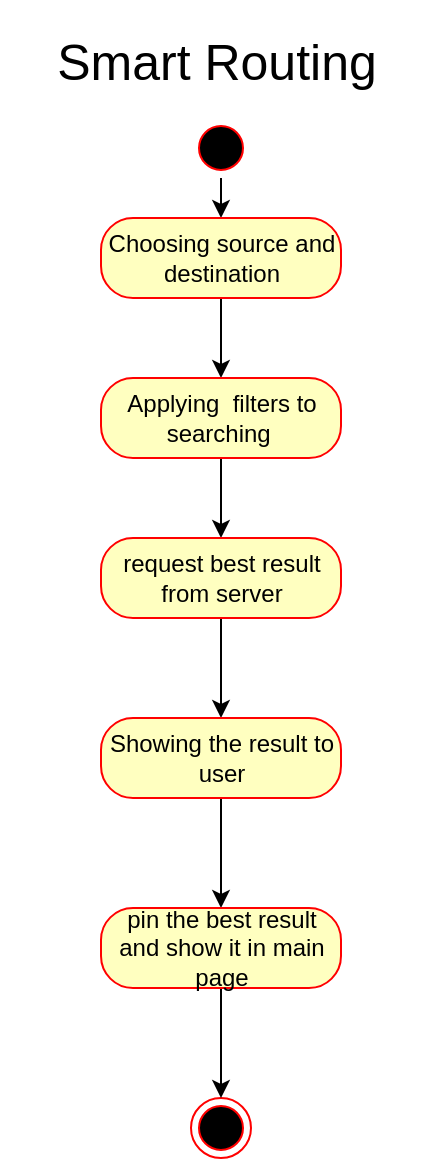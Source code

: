 <mxfile version="10.6.0" type="github"><diagram id="4iXrjPetyoDWoP5Om18G" name="Page-1"><mxGraphModel dx="95" dy="523" grid="1" gridSize="10" guides="1" tooltips="1" connect="1" arrows="1" fold="1" page="1" pageScale="1" pageWidth="291" pageHeight="413" math="0" shadow="0"><root><mxCell id="0"/><mxCell id="1" parent="0"/><mxCell id="pIK2Jl37eXvn-NcjGiax-9" style="edgeStyle=orthogonalEdgeStyle;rounded=0;orthogonalLoop=1;jettySize=auto;html=1;exitX=0.5;exitY=1;exitDx=0;exitDy=0;entryX=0.5;entryY=0;entryDx=0;entryDy=0;" parent="1" source="Ih5G979ffaWnRvoLbRZu-21" target="pIK2Jl37eXvn-NcjGiax-1" edge="1"><mxGeometry relative="1" as="geometry"/></mxCell><mxCell id="Ih5G979ffaWnRvoLbRZu-21" value="" style="ellipse;html=1;shape=startState;fillColor=#000000;strokeColor=#ff0000;labelBackgroundColor=none;" parent="1" vertex="1"><mxGeometry x="714.5" y="189" width="30" height="30" as="geometry"/></mxCell><mxCell id="i4g9r2sZf9bLSgmSq6lv-60" value="" style="ellipse;html=1;shape=endState;fillColor=#000000;strokeColor=#ff0000;" parent="1" vertex="1"><mxGeometry x="714.5" y="679" width="30" height="30" as="geometry"/></mxCell><mxCell id="Kw8UH1EqT2ofj1SFunJ7-2" value="&lt;font style=&quot;font-size: 25px&quot;&gt;Smart Routing&lt;/font&gt;" style="text;html=1;strokeColor=none;fillColor=none;align=center;verticalAlign=middle;whiteSpace=wrap;rounded=0;" parent="1" vertex="1"><mxGeometry x="619.5" y="130" width="215" height="59" as="geometry"/></mxCell><mxCell id="pIK2Jl37eXvn-NcjGiax-5" style="edgeStyle=orthogonalEdgeStyle;rounded=0;orthogonalLoop=1;jettySize=auto;html=1;exitX=0.5;exitY=1;exitDx=0;exitDy=0;entryX=0.5;entryY=0;entryDx=0;entryDy=0;" parent="1" source="pIK2Jl37eXvn-NcjGiax-1" target="pIK2Jl37eXvn-NcjGiax-3" edge="1"><mxGeometry relative="1" as="geometry"/></mxCell><mxCell id="pIK2Jl37eXvn-NcjGiax-1" value="Choosing source and destination" style="rounded=1;whiteSpace=wrap;html=1;arcSize=40;fontColor=#000000;fillColor=#ffffc0;strokeColor=#ff0000;" parent="1" vertex="1"><mxGeometry x="669.5" y="239" width="120" height="40" as="geometry"/></mxCell><mxCell id="pIK2Jl37eXvn-NcjGiax-7" style="edgeStyle=orthogonalEdgeStyle;rounded=0;orthogonalLoop=1;jettySize=auto;html=1;exitX=0.5;exitY=1;exitDx=0;exitDy=0;" parent="1" source="pIK2Jl37eXvn-NcjGiax-3" target="pIK2Jl37eXvn-NcjGiax-4" edge="1"><mxGeometry relative="1" as="geometry"/></mxCell><mxCell id="pIK2Jl37eXvn-NcjGiax-3" value="Applying &amp;nbsp;filters to searching&amp;nbsp;" style="rounded=1;whiteSpace=wrap;html=1;arcSize=40;fontColor=#000000;fillColor=#ffffc0;strokeColor=#ff0000;" parent="1" vertex="1"><mxGeometry x="669.5" y="319" width="120" height="40" as="geometry"/></mxCell><mxCell id="rT_B7wxoOyUZQmWZ4e_1-3" style="edgeStyle=orthogonalEdgeStyle;rounded=0;orthogonalLoop=1;jettySize=auto;html=1;exitX=0.5;exitY=1;exitDx=0;exitDy=0;entryX=0.5;entryY=0;entryDx=0;entryDy=0;" parent="1" source="pIK2Jl37eXvn-NcjGiax-4" target="rT_B7wxoOyUZQmWZ4e_1-1" edge="1"><mxGeometry relative="1" as="geometry"/></mxCell><mxCell id="pIK2Jl37eXvn-NcjGiax-4" value="request best result from server" style="rounded=1;whiteSpace=wrap;html=1;arcSize=40;fontColor=#000000;fillColor=#ffffc0;strokeColor=#ff0000;" parent="1" vertex="1"><mxGeometry x="669.5" y="399" width="120" height="40" as="geometry"/></mxCell><mxCell id="rT_B7wxoOyUZQmWZ4e_1-4" style="edgeStyle=orthogonalEdgeStyle;rounded=0;orthogonalLoop=1;jettySize=auto;html=1;exitX=0.5;exitY=1;exitDx=0;exitDy=0;entryX=0.5;entryY=0;entryDx=0;entryDy=0;" parent="1" source="rT_B7wxoOyUZQmWZ4e_1-1" target="rT_B7wxoOyUZQmWZ4e_1-2" edge="1"><mxGeometry relative="1" as="geometry"/></mxCell><mxCell id="rT_B7wxoOyUZQmWZ4e_1-1" value="Showing the result to user" style="rounded=1;whiteSpace=wrap;html=1;arcSize=40;fontColor=#000000;fillColor=#ffffc0;strokeColor=#ff0000;" parent="1" vertex="1"><mxGeometry x="669.5" y="489" width="120" height="40" as="geometry"/></mxCell><mxCell id="rT_B7wxoOyUZQmWZ4e_1-5" style="edgeStyle=orthogonalEdgeStyle;rounded=0;orthogonalLoop=1;jettySize=auto;html=1;exitX=0.5;exitY=1;exitDx=0;exitDy=0;entryX=0.5;entryY=0;entryDx=0;entryDy=0;" parent="1" source="rT_B7wxoOyUZQmWZ4e_1-2" target="i4g9r2sZf9bLSgmSq6lv-60" edge="1"><mxGeometry relative="1" as="geometry"/></mxCell><mxCell id="rT_B7wxoOyUZQmWZ4e_1-2" value="pin the best result and show it in main page" style="rounded=1;whiteSpace=wrap;html=1;arcSize=40;fontColor=#000000;fillColor=#ffffc0;strokeColor=#ff0000;" parent="1" vertex="1"><mxGeometry x="669.5" y="584" width="120" height="40" as="geometry"/></mxCell></root></mxGraphModel></diagram></mxfile>
